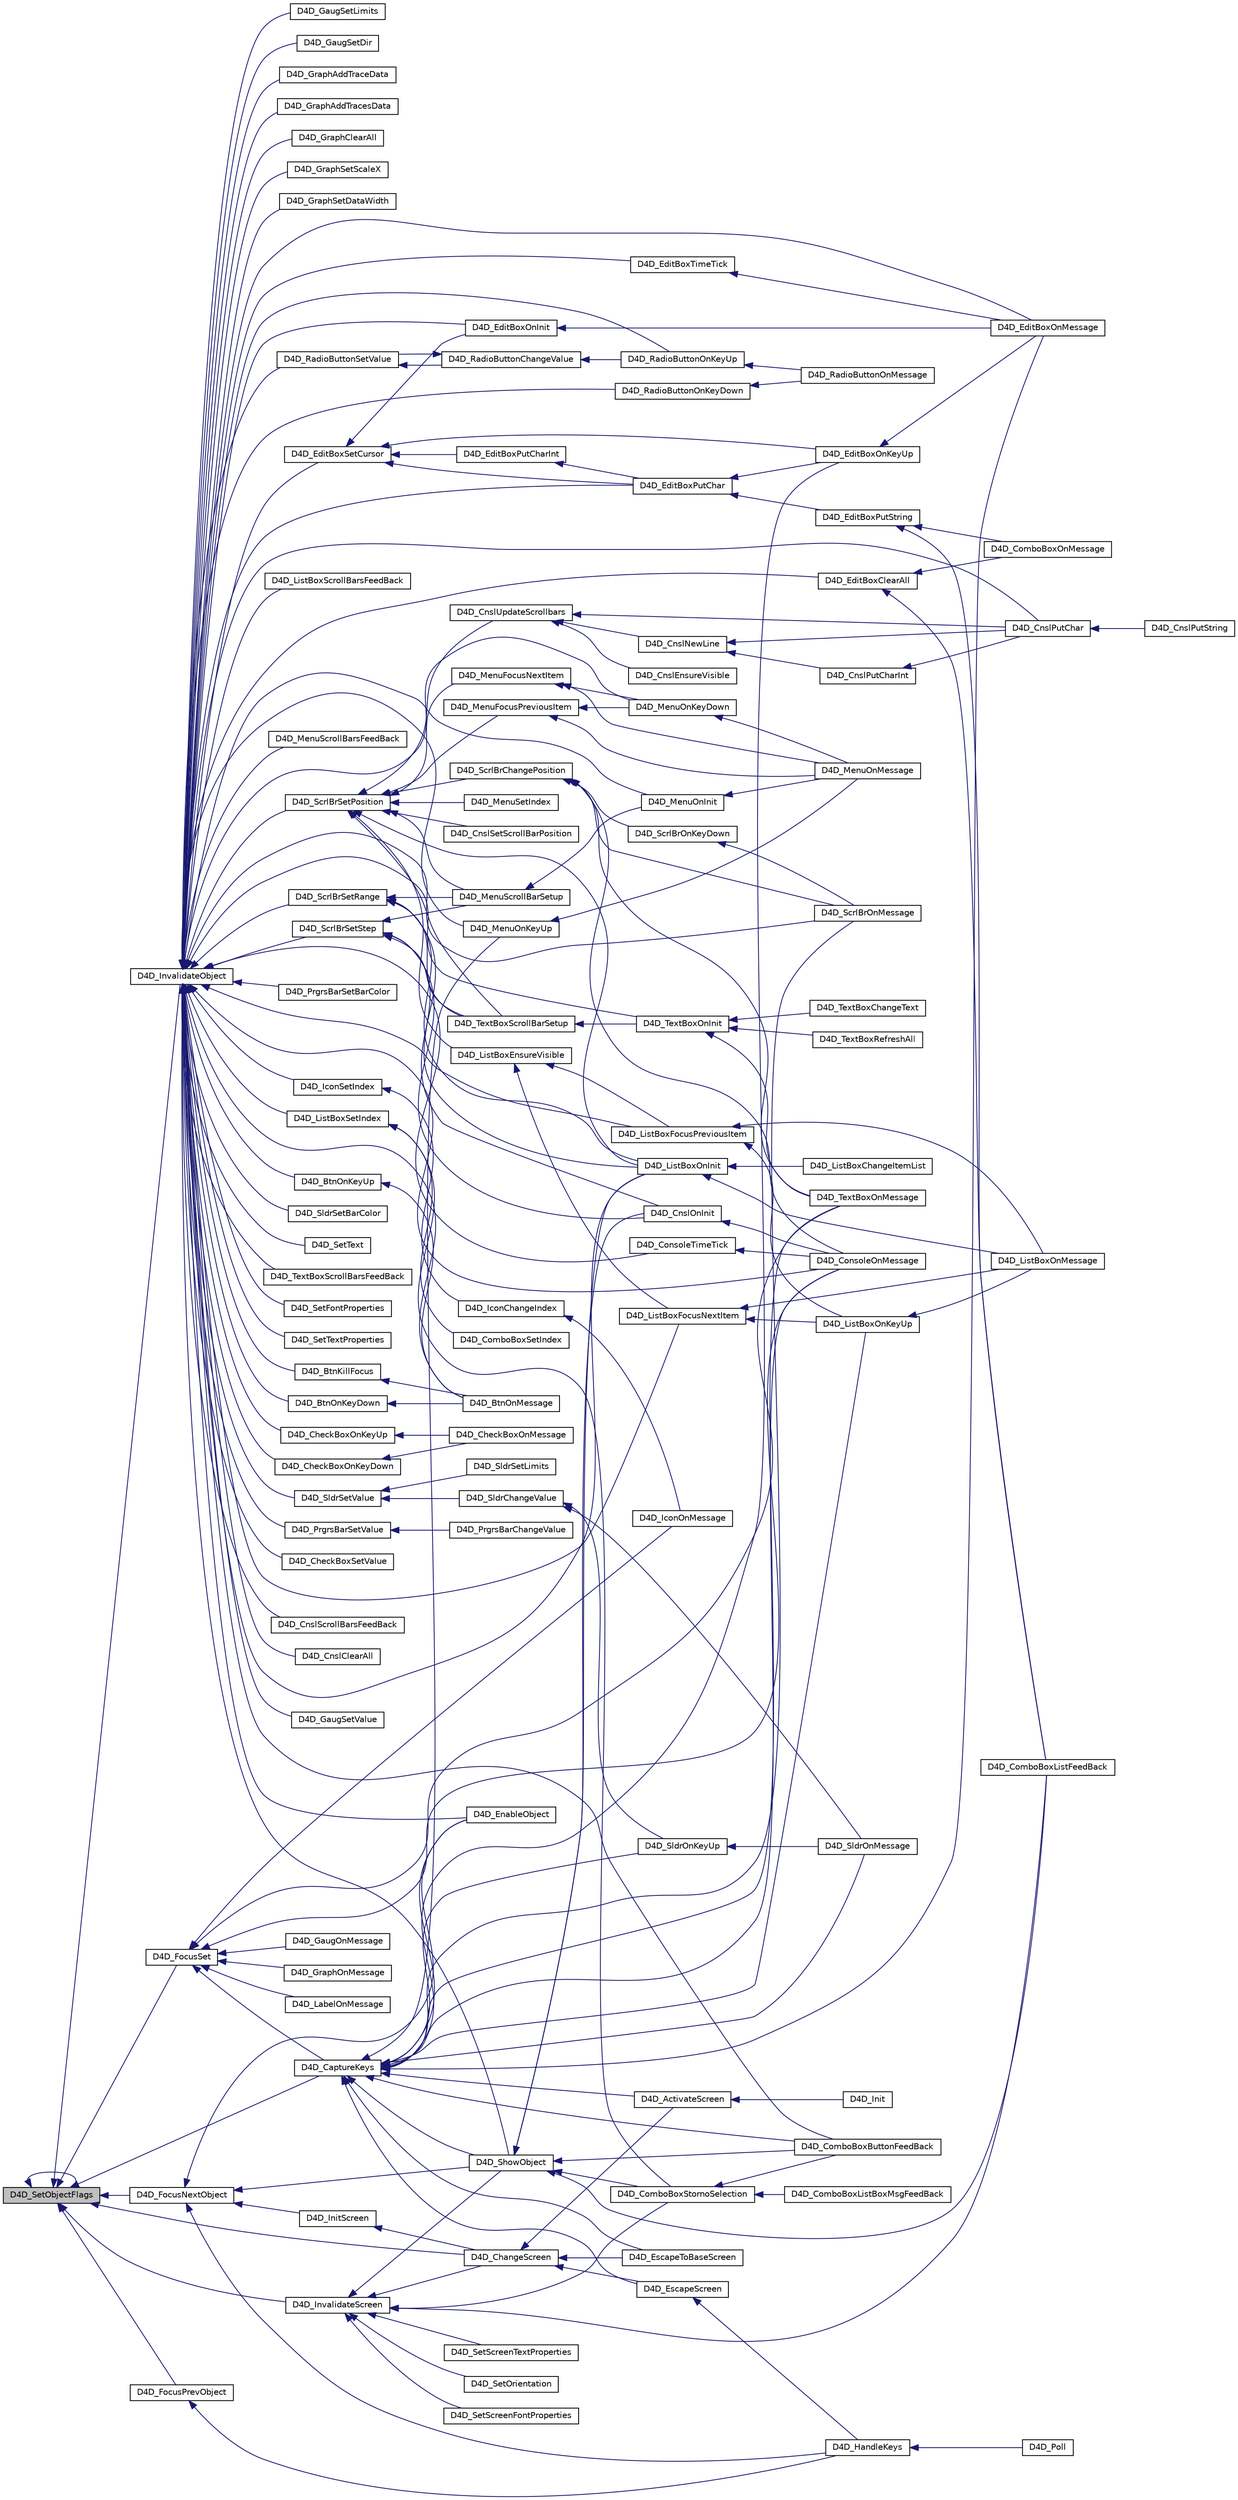 digraph "D4D_SetObjectFlags"
{
  edge [fontname="Helvetica",fontsize="10",labelfontname="Helvetica",labelfontsize="10"];
  node [fontname="Helvetica",fontsize="10",shape=record];
  rankdir="LR";
  Node1 [label="D4D_SetObjectFlags",height=0.2,width=0.4,color="black", fillcolor="grey75", style="filled" fontcolor="black"];
  Node1 -> Node2 [dir="back",color="midnightblue",fontsize="10",style="solid",fontname="Helvetica"];
  Node2 [label="D4D_InvalidateObject",height=0.2,width=0.4,color="black", fillcolor="white", style="filled",URL="$group__doxd4d__object__func.html#gaefb01366bfbf9ac020c19584a2a3c3b9",tooltip="Function invalidate object to redraw on screen. "];
  Node2 -> Node3 [dir="back",color="midnightblue",fontsize="10",style="solid",fontname="Helvetica"];
  Node3 [label="D4D_SetFontProperties",height=0.2,width=0.4,color="black", fillcolor="white", style="filled",URL="$group__doxd4d__base__func.html#ga1f354260fe4b7bc17a182604a18cf73e",tooltip="Function sets object text font properties. "];
  Node2 -> Node4 [dir="back",color="midnightblue",fontsize="10",style="solid",fontname="Helvetica"];
  Node4 [label="D4D_SetTextProperties",height=0.2,width=0.4,color="black", fillcolor="white", style="filled",URL="$group__doxd4d__base__func.html#ga7464e4e77bf9d9a4fe7a92783684daa9",tooltip="Function sets object text properties. "];
  Node2 -> Node5 [dir="back",color="midnightblue",fontsize="10",style="solid",fontname="Helvetica"];
  Node5 [label="D4D_BtnOnKeyDown",height=0.2,width=0.4,color="black", fillcolor="white", style="filled",URL="$d4d__button_8c.html#a905de24a4fc29e32180d57f84a1a85e0"];
  Node5 -> Node6 [dir="back",color="midnightblue",fontsize="10",style="solid",fontname="Helvetica"];
  Node6 [label="D4D_BtnOnMessage",height=0.2,width=0.4,color="black", fillcolor="white", style="filled",URL="$d4d__button_8c.html#aebc40654939be5554a6db3be63fdb2fc"];
  Node2 -> Node7 [dir="back",color="midnightblue",fontsize="10",style="solid",fontname="Helvetica"];
  Node7 [label="D4D_BtnOnKeyUp",height=0.2,width=0.4,color="black", fillcolor="white", style="filled",URL="$d4d__button_8c.html#a1dcbcd934690962f494833a66c1aab1c"];
  Node7 -> Node6 [dir="back",color="midnightblue",fontsize="10",style="solid",fontname="Helvetica"];
  Node2 -> Node8 [dir="back",color="midnightblue",fontsize="10",style="solid",fontname="Helvetica"];
  Node8 [label="D4D_BtnKillFocus",height=0.2,width=0.4,color="black", fillcolor="white", style="filled",URL="$d4d__button_8c.html#a715ce41a514f22f4a66b7cd50b3c02b1"];
  Node8 -> Node6 [dir="back",color="midnightblue",fontsize="10",style="solid",fontname="Helvetica"];
  Node2 -> Node6 [dir="back",color="midnightblue",fontsize="10",style="solid",fontname="Helvetica"];
  Node2 -> Node9 [dir="back",color="midnightblue",fontsize="10",style="solid",fontname="Helvetica"];
  Node9 [label="D4D_CheckBoxOnKeyDown",height=0.2,width=0.4,color="black", fillcolor="white", style="filled",URL="$d4d__check__box_8c.html#a9b104f3f7686dc980ba783e6841f1deb"];
  Node9 -> Node10 [dir="back",color="midnightblue",fontsize="10",style="solid",fontname="Helvetica"];
  Node10 [label="D4D_CheckBoxOnMessage",height=0.2,width=0.4,color="black", fillcolor="white", style="filled",URL="$d4d__check__box_8c.html#a8b4e8a04f2da50934c48e0da7acbc641"];
  Node2 -> Node11 [dir="back",color="midnightblue",fontsize="10",style="solid",fontname="Helvetica"];
  Node11 [label="D4D_CheckBoxOnKeyUp",height=0.2,width=0.4,color="black", fillcolor="white", style="filled",URL="$d4d__check__box_8c.html#a663e89a5e4d7c95391390421e90e9ade"];
  Node11 -> Node10 [dir="back",color="midnightblue",fontsize="10",style="solid",fontname="Helvetica"];
  Node2 -> Node12 [dir="back",color="midnightblue",fontsize="10",style="solid",fontname="Helvetica"];
  Node12 [label="D4D_CheckBoxSetValue",height=0.2,width=0.4,color="black", fillcolor="white", style="filled",URL="$group__doxd4d__check__box__func.html#gacd955c920799f2829624161f2de799c8",tooltip="Function Sets the the check box value. "];
  Node2 -> Node13 [dir="back",color="midnightblue",fontsize="10",style="solid",fontname="Helvetica"];
  Node13 [label="D4D_ComboBoxButtonFeedBack",height=0.2,width=0.4,color="black", fillcolor="white", style="filled",URL="$d4d__combo__box_8h.html#a0e2c2fa6149fde05d54536f2423467e2"];
  Node2 -> Node14 [dir="back",color="midnightblue",fontsize="10",style="solid",fontname="Helvetica"];
  Node14 [label="D4D_ConsoleTimeTick",height=0.2,width=0.4,color="black", fillcolor="white", style="filled",URL="$d4d__console_8c.html#a45906f5bcde7404fe92f44e577b0ae82"];
  Node14 -> Node15 [dir="back",color="midnightblue",fontsize="10",style="solid",fontname="Helvetica"];
  Node15 [label="D4D_ConsoleOnMessage",height=0.2,width=0.4,color="black", fillcolor="white", style="filled",URL="$d4d__console_8c.html#aeb6821ec9a2274213cf18669d06c5ffd"];
  Node2 -> Node16 [dir="back",color="midnightblue",fontsize="10",style="solid",fontname="Helvetica"];
  Node16 [label="D4D_CnslScrollBarsFeedBack",height=0.2,width=0.4,color="black", fillcolor="white", style="filled",URL="$d4d__console_8h.html#a54fc91ea7b10a75e3131ff6b0f156e29"];
  Node2 -> Node17 [dir="back",color="midnightblue",fontsize="10",style="solid",fontname="Helvetica"];
  Node17 [label="D4D_CnslPutChar",height=0.2,width=0.4,color="black", fillcolor="white", style="filled",URL="$group__doxd4d__console__func.html#ga826950533ef85db079652105cec49441",tooltip="The function puts one char on cursor position and updates cursor. "];
  Node17 -> Node18 [dir="back",color="midnightblue",fontsize="10",style="solid",fontname="Helvetica"];
  Node18 [label="D4D_CnslPutString",height=0.2,width=0.4,color="black", fillcolor="white", style="filled",URL="$group__doxd4d__console__func.html#gaa0fa842e0211a956e39193c0600cef5c",tooltip="The function puts string on cursor position and updates cursor. "];
  Node2 -> Node19 [dir="back",color="midnightblue",fontsize="10",style="solid",fontname="Helvetica"];
  Node19 [label="D4D_CnslClearAll",height=0.2,width=0.4,color="black", fillcolor="white", style="filled",URL="$group__doxd4d__console__func.html#ga65b164b0169a9baf208c9d1fb78b0fd7",tooltip="The function clear whole console data. "];
  Node2 -> Node15 [dir="back",color="midnightblue",fontsize="10",style="solid",fontname="Helvetica"];
  Node2 -> Node20 [dir="back",color="midnightblue",fontsize="10",style="solid",fontname="Helvetica"];
  Node20 [label="D4D_EditBoxOnInit",height=0.2,width=0.4,color="black", fillcolor="white", style="filled",URL="$d4d__edit__box_8c.html#ac04e4a23673e89c0b33068da720a8af0"];
  Node20 -> Node21 [dir="back",color="midnightblue",fontsize="10",style="solid",fontname="Helvetica"];
  Node21 [label="D4D_EditBoxOnMessage",height=0.2,width=0.4,color="black", fillcolor="white", style="filled",URL="$d4d__edit__box_8c.html#a2884b423a2c299514edcaba1ec306072"];
  Node2 -> Node22 [dir="back",color="midnightblue",fontsize="10",style="solid",fontname="Helvetica"];
  Node22 [label="D4D_EditBoxTimeTick",height=0.2,width=0.4,color="black", fillcolor="white", style="filled",URL="$d4d__edit__box_8c.html#a4300b551b54f3898cc045605a460a4e1"];
  Node22 -> Node21 [dir="back",color="midnightblue",fontsize="10",style="solid",fontname="Helvetica"];
  Node2 -> Node23 [dir="back",color="midnightblue",fontsize="10",style="solid",fontname="Helvetica"];
  Node23 [label="D4D_EditBoxPutChar",height=0.2,width=0.4,color="black", fillcolor="white", style="filled",URL="$group__doxd4d__edit__box__func.html#ga71575226e364b1edf67ca5348aa23bf4",tooltip="The function puts one char on cursor position and updates cursor. "];
  Node23 -> Node24 [dir="back",color="midnightblue",fontsize="10",style="solid",fontname="Helvetica"];
  Node24 [label="D4D_EditBoxOnKeyUp",height=0.2,width=0.4,color="black", fillcolor="white", style="filled",URL="$d4d__edit__box_8c.html#a92cb2e7346fcd0539b514da3bb99183a"];
  Node24 -> Node21 [dir="back",color="midnightblue",fontsize="10",style="solid",fontname="Helvetica"];
  Node23 -> Node25 [dir="back",color="midnightblue",fontsize="10",style="solid",fontname="Helvetica"];
  Node25 [label="D4D_EditBoxPutString",height=0.2,width=0.4,color="black", fillcolor="white", style="filled",URL="$group__doxd4d__edit__box__func.html#gaae1a3c1463772d47584b3058fadd6254",tooltip="The function puts string on cursor position and updates cursor. "];
  Node25 -> Node26 [dir="back",color="midnightblue",fontsize="10",style="solid",fontname="Helvetica"];
  Node26 [label="D4D_ComboBoxListFeedBack",height=0.2,width=0.4,color="black", fillcolor="white", style="filled",URL="$d4d__combo__box_8h.html#a93c9b88959332d0919dfe1b3d58148c4"];
  Node25 -> Node27 [dir="back",color="midnightblue",fontsize="10",style="solid",fontname="Helvetica"];
  Node27 [label="D4D_ComboBoxOnMessage",height=0.2,width=0.4,color="black", fillcolor="white", style="filled",URL="$d4d__combo__box_8c.html#ac63a153e1705bf598b39b225c052d972"];
  Node2 -> Node28 [dir="back",color="midnightblue",fontsize="10",style="solid",fontname="Helvetica"];
  Node28 [label="D4D_EditBoxSetCursor",height=0.2,width=0.4,color="black", fillcolor="white", style="filled",URL="$group__doxd4d__edit__box__func.html#gaccc64f7d124d35dd570e832a847c4464",tooltip="The function chenge the cursor position to new one. "];
  Node28 -> Node24 [dir="back",color="midnightblue",fontsize="10",style="solid",fontname="Helvetica"];
  Node28 -> Node20 [dir="back",color="midnightblue",fontsize="10",style="solid",fontname="Helvetica"];
  Node28 -> Node29 [dir="back",color="midnightblue",fontsize="10",style="solid",fontname="Helvetica"];
  Node29 [label="D4D_EditBoxPutCharInt",height=0.2,width=0.4,color="black", fillcolor="white", style="filled",URL="$d4d__edit__box_8c.html#a8ae69ab63cec13b3ebe92bf116210b69"];
  Node29 -> Node23 [dir="back",color="midnightblue",fontsize="10",style="solid",fontname="Helvetica"];
  Node28 -> Node23 [dir="back",color="midnightblue",fontsize="10",style="solid",fontname="Helvetica"];
  Node2 -> Node30 [dir="back",color="midnightblue",fontsize="10",style="solid",fontname="Helvetica"];
  Node30 [label="D4D_EditBoxClearAll",height=0.2,width=0.4,color="black", fillcolor="white", style="filled",URL="$group__doxd4d__edit__box__func.html#ga0e24154d4fe5ee55a21cd2e7e01daa82",tooltip="The function clear whole edit box data. "];
  Node30 -> Node26 [dir="back",color="midnightblue",fontsize="10",style="solid",fontname="Helvetica"];
  Node30 -> Node27 [dir="back",color="midnightblue",fontsize="10",style="solid",fontname="Helvetica"];
  Node2 -> Node21 [dir="back",color="midnightblue",fontsize="10",style="solid",fontname="Helvetica"];
  Node2 -> Node31 [dir="back",color="midnightblue",fontsize="10",style="solid",fontname="Helvetica"];
  Node31 [label="D4D_GaugSetValue",height=0.2,width=0.4,color="black", fillcolor="white", style="filled",URL="$group__doxd4d__gauge__func.html#ga7b40a0f89fd53f8d0d36ff4da9def3f2",tooltip="The function sets the new value of gauge. "];
  Node2 -> Node32 [dir="back",color="midnightblue",fontsize="10",style="solid",fontname="Helvetica"];
  Node32 [label="D4D_GaugSetLimits",height=0.2,width=0.4,color="black", fillcolor="white", style="filled",URL="$group__doxd4d__gauge__func.html#gacb98ec4a3b9e3d796a81a6eac1c880f9",tooltip="The function sets the new limits values of gauge. "];
  Node2 -> Node33 [dir="back",color="midnightblue",fontsize="10",style="solid",fontname="Helvetica"];
  Node33 [label="D4D_GaugSetDir",height=0.2,width=0.4,color="black", fillcolor="white", style="filled",URL="$group__doxd4d__gauge__func.html#gae47240f89eeeaf652ca0afc74893ff62",tooltip="The function set the trend/direction of gauge. "];
  Node2 -> Node34 [dir="back",color="midnightblue",fontsize="10",style="solid",fontname="Helvetica"];
  Node34 [label="D4D_GraphAddTraceData",height=0.2,width=0.4,color="black", fillcolor="white", style="filled",URL="$group__doxd4d__graph__func.html#ga9d842645cdc1fda7c0be2c69a0b60337",tooltip="The function add new data to one trace. "];
  Node2 -> Node35 [dir="back",color="midnightblue",fontsize="10",style="solid",fontname="Helvetica"];
  Node35 [label="D4D_GraphAddTracesData",height=0.2,width=0.4,color="black", fillcolor="white", style="filled",URL="$group__doxd4d__graph__func.html#ga4b181ab273df2aa87a28d4d2b5e09c1f",tooltip="The function add new data to all traces. "];
  Node2 -> Node36 [dir="back",color="midnightblue",fontsize="10",style="solid",fontname="Helvetica"];
  Node36 [label="D4D_GraphClearAll",height=0.2,width=0.4,color="black", fillcolor="white", style="filled",URL="$group__doxd4d__graph__func.html#gaf5ffa6d4077179ffc477394cd342e05d",tooltip="The function clears all internal data of graph object. "];
  Node2 -> Node37 [dir="back",color="midnightblue",fontsize="10",style="solid",fontname="Helvetica"];
  Node37 [label="D4D_GraphSetScaleX",height=0.2,width=0.4,color="black", fillcolor="white", style="filled",URL="$group__doxd4d__graph__func.html#gab57fe23340875527877a19882b184637",tooltip="Function sets the new scale of axis X of the graph. "];
  Node2 -> Node38 [dir="back",color="midnightblue",fontsize="10",style="solid",fontname="Helvetica"];
  Node38 [label="D4D_GraphSetDataWidth",height=0.2,width=0.4,color="black", fillcolor="white", style="filled",URL="$group__doxd4d__graph__func.html#gad1401380b35c210d3b8ff1dcab5dde42",tooltip="Function sets the new scale of the axis X of the graph. "];
  Node2 -> Node39 [dir="back",color="midnightblue",fontsize="10",style="solid",fontname="Helvetica"];
  Node39 [label="D4D_IconSetIndex",height=0.2,width=0.4,color="black", fillcolor="white", style="filled",URL="$group__doxd4d__icon__func.html#gac995ed6c5a43718a15c84bc7945831d9",tooltip="Function sets the new bitmap of icon by icon index. "];
  Node39 -> Node40 [dir="back",color="midnightblue",fontsize="10",style="solid",fontname="Helvetica"];
  Node40 [label="D4D_IconChangeIndex",height=0.2,width=0.4,color="black", fillcolor="white", style="filled",URL="$group__doxd4d__icon__func.html#ga7e63c380dbb0c6237f6282db00c8e08c",tooltip="Function sets the new bitmap of icon by icon index difference. "];
  Node40 -> Node41 [dir="back",color="midnightblue",fontsize="10",style="solid",fontname="Helvetica"];
  Node41 [label="D4D_IconOnMessage",height=0.2,width=0.4,color="black", fillcolor="white", style="filled",URL="$d4d__icon_8c.html#a847a2ae44532fd0fd94a3a335887423b"];
  Node2 -> Node42 [dir="back",color="midnightblue",fontsize="10",style="solid",fontname="Helvetica"];
  Node42 [label="D4D_ListBoxFocusNextItem",height=0.2,width=0.4,color="black", fillcolor="white", style="filled",URL="$d4d__list__box_8c.html#a539cc327ca2ffeeeb537d58dabcff913"];
  Node42 -> Node43 [dir="back",color="midnightblue",fontsize="10",style="solid",fontname="Helvetica"];
  Node43 [label="D4D_ListBoxOnKeyUp",height=0.2,width=0.4,color="black", fillcolor="white", style="filled",URL="$d4d__list__box_8c.html#a70d9acd3af4fec1ad6aae3d92ea6e21a"];
  Node43 -> Node44 [dir="back",color="midnightblue",fontsize="10",style="solid",fontname="Helvetica"];
  Node44 [label="D4D_ListBoxOnMessage",height=0.2,width=0.4,color="black", fillcolor="white", style="filled",URL="$d4d__list__box_8c.html#a25cfc79ce1a3deb1be04b4df49d018eb"];
  Node42 -> Node44 [dir="back",color="midnightblue",fontsize="10",style="solid",fontname="Helvetica"];
  Node2 -> Node45 [dir="back",color="midnightblue",fontsize="10",style="solid",fontname="Helvetica"];
  Node45 [label="D4D_ListBoxFocusPreviousItem",height=0.2,width=0.4,color="black", fillcolor="white", style="filled",URL="$d4d__list__box_8c.html#a8e64277eb0db5c64f9033128e0363ab1"];
  Node45 -> Node43 [dir="back",color="midnightblue",fontsize="10",style="solid",fontname="Helvetica"];
  Node45 -> Node44 [dir="back",color="midnightblue",fontsize="10",style="solid",fontname="Helvetica"];
  Node2 -> Node46 [dir="back",color="midnightblue",fontsize="10",style="solid",fontname="Helvetica"];
  Node46 [label="D4D_ListBoxOnInit",height=0.2,width=0.4,color="black", fillcolor="white", style="filled",URL="$d4d__list__box_8c.html#a42dabe25583ffcc5a14091edaa9ce1ae"];
  Node46 -> Node47 [dir="back",color="midnightblue",fontsize="10",style="solid",fontname="Helvetica"];
  Node47 [label="D4D_ListBoxChangeItemList",height=0.2,width=0.4,color="black", fillcolor="white", style="filled",URL="$group__doxd4d__list__box__func.html#ga19d160c64d98695bce0d42925c3f23f2",tooltip="Function change the items list using by list box. "];
  Node46 -> Node44 [dir="back",color="midnightblue",fontsize="10",style="solid",fontname="Helvetica"];
  Node2 -> Node48 [dir="back",color="midnightblue",fontsize="10",style="solid",fontname="Helvetica"];
  Node48 [label="D4D_ListBoxScrollBarsFeedBack",height=0.2,width=0.4,color="black", fillcolor="white", style="filled",URL="$d4d__list__box_8h.html#a548129f714b7e0d1009be9a19ad2c7e4"];
  Node2 -> Node49 [dir="back",color="midnightblue",fontsize="10",style="solid",fontname="Helvetica"];
  Node49 [label="D4D_ListBoxSetIndex",height=0.2,width=0.4,color="black", fillcolor="white", style="filled",URL="$group__doxd4d__list__box__func.html#gac0ca84429c66cb1de4555407effc84ba",tooltip="Function select new item by index. "];
  Node49 -> Node50 [dir="back",color="midnightblue",fontsize="10",style="solid",fontname="Helvetica"];
  Node50 [label="D4D_ComboBoxSetIndex",height=0.2,width=0.4,color="black", fillcolor="white", style="filled",URL="$d4d__combo__box_8c.html#af64fc17743ef6ab3613e49ae5d5fb864"];
  Node49 -> Node51 [dir="back",color="midnightblue",fontsize="10",style="solid",fontname="Helvetica"];
  Node51 [label="D4D_ComboBoxStornoSelection",height=0.2,width=0.4,color="black", fillcolor="white", style="filled",URL="$d4d__combo__box_8c.html#ac3dee6d3d73b3d684c9ec26156be36ef"];
  Node51 -> Node52 [dir="back",color="midnightblue",fontsize="10",style="solid",fontname="Helvetica"];
  Node52 [label="D4D_ComboBoxListBoxMsgFeedBack",height=0.2,width=0.4,color="black", fillcolor="white", style="filled",URL="$d4d__combo__box_8h.html#a4c34d2a53873687dae3ba56dc3db5f00"];
  Node51 -> Node13 [dir="back",color="midnightblue",fontsize="10",style="solid",fontname="Helvetica"];
  Node2 -> Node53 [dir="back",color="midnightblue",fontsize="10",style="solid",fontname="Helvetica"];
  Node53 [label="D4D_MenuOnKeyDown",height=0.2,width=0.4,color="black", fillcolor="white", style="filled",URL="$d4d__menu_8c.html#aeb5fe2dbdd4ec9f922f5d894750b604c"];
  Node53 -> Node54 [dir="back",color="midnightblue",fontsize="10",style="solid",fontname="Helvetica"];
  Node54 [label="D4D_MenuOnMessage",height=0.2,width=0.4,color="black", fillcolor="white", style="filled",URL="$d4d__menu_8c.html#a020753f9eac391dd27bb75725c9b6096"];
  Node2 -> Node55 [dir="back",color="midnightblue",fontsize="10",style="solid",fontname="Helvetica"];
  Node55 [label="D4D_MenuOnKeyUp",height=0.2,width=0.4,color="black", fillcolor="white", style="filled",URL="$d4d__menu_8c.html#acdcf5709861c0a628202ff921ee12cc6"];
  Node55 -> Node54 [dir="back",color="midnightblue",fontsize="10",style="solid",fontname="Helvetica"];
  Node2 -> Node56 [dir="back",color="midnightblue",fontsize="10",style="solid",fontname="Helvetica"];
  Node56 [label="D4D_MenuOnInit",height=0.2,width=0.4,color="black", fillcolor="white", style="filled",URL="$d4d__menu_8c.html#a6ab43fd4338bde2868eb82cad52f2a89"];
  Node56 -> Node54 [dir="back",color="midnightblue",fontsize="10",style="solid",fontname="Helvetica"];
  Node2 -> Node57 [dir="back",color="midnightblue",fontsize="10",style="solid",fontname="Helvetica"];
  Node57 [label="D4D_MenuScrollBarsFeedBack",height=0.2,width=0.4,color="black", fillcolor="white", style="filled",URL="$d4d__menu_8h.html#a8c0b8c56f06604875dad23c510810106"];
  Node2 -> Node58 [dir="back",color="midnightblue",fontsize="10",style="solid",fontname="Helvetica"];
  Node58 [label="D4D_ShowObject",height=0.2,width=0.4,color="black", fillcolor="white", style="filled",URL="$group__doxd4d__object__func.html#ga7601e6ac9dbba8f79957285677ccb039",tooltip="Function control visibility of object on screen. "];
  Node58 -> Node26 [dir="back",color="midnightblue",fontsize="10",style="solid",fontname="Helvetica"];
  Node58 -> Node13 [dir="back",color="midnightblue",fontsize="10",style="solid",fontname="Helvetica"];
  Node58 -> Node51 [dir="back",color="midnightblue",fontsize="10",style="solid",fontname="Helvetica"];
  Node58 -> Node59 [dir="back",color="midnightblue",fontsize="10",style="solid",fontname="Helvetica"];
  Node59 [label="D4D_CnslOnInit",height=0.2,width=0.4,color="black", fillcolor="white", style="filled",URL="$d4d__console_8c.html#ad4a71a1de23a6f57713fcd6e4fc9d664"];
  Node59 -> Node15 [dir="back",color="midnightblue",fontsize="10",style="solid",fontname="Helvetica"];
  Node58 -> Node46 [dir="back",color="midnightblue",fontsize="10",style="solid",fontname="Helvetica"];
  Node2 -> Node60 [dir="back",color="midnightblue",fontsize="10",style="solid",fontname="Helvetica"];
  Node60 [label="D4D_EnableObject",height=0.2,width=0.4,color="black", fillcolor="white", style="filled",URL="$group__doxd4d__object__func.html#gabf997423fac6283a6835b4a5d4591b94",tooltip="Function enables object. "];
  Node2 -> Node61 [dir="back",color="midnightblue",fontsize="10",style="solid",fontname="Helvetica"];
  Node61 [label="D4D_PrgrsBarSetValue",height=0.2,width=0.4,color="black", fillcolor="white", style="filled",URL="$d4d__progress__bar_8h.html#afb8021b6acf9220de318031cabf258b0"];
  Node61 -> Node62 [dir="back",color="midnightblue",fontsize="10",style="solid",fontname="Helvetica"];
  Node62 [label="D4D_PrgrsBarChangeValue",height=0.2,width=0.4,color="black", fillcolor="white", style="filled",URL="$d4d__progress__bar_8h.html#ace415a5788e524096a081a0efc196647"];
  Node2 -> Node63 [dir="back",color="midnightblue",fontsize="10",style="solid",fontname="Helvetica"];
  Node63 [label="D4D_PrgrsBarSetBarColor",height=0.2,width=0.4,color="black", fillcolor="white", style="filled",URL="$d4d__progress__bar_8h.html#a114de34c7dab38ce7e94eab48c306137"];
  Node2 -> Node64 [dir="back",color="midnightblue",fontsize="10",style="solid",fontname="Helvetica"];
  Node64 [label="D4D_RadioButtonOnKeyDown",height=0.2,width=0.4,color="black", fillcolor="white", style="filled",URL="$d4d__radio__button_8c.html#acf5b75f1310c1435785f61e8e5e2b082"];
  Node64 -> Node65 [dir="back",color="midnightblue",fontsize="10",style="solid",fontname="Helvetica"];
  Node65 [label="D4D_RadioButtonOnMessage",height=0.2,width=0.4,color="black", fillcolor="white", style="filled",URL="$d4d__radio__button_8c.html#a241633d34878771833dc96ccc85ef95c"];
  Node2 -> Node66 [dir="back",color="midnightblue",fontsize="10",style="solid",fontname="Helvetica"];
  Node66 [label="D4D_RadioButtonOnKeyUp",height=0.2,width=0.4,color="black", fillcolor="white", style="filled",URL="$d4d__radio__button_8c.html#a722f18989a4019b988c16368f9587bc8"];
  Node66 -> Node65 [dir="back",color="midnightblue",fontsize="10",style="solid",fontname="Helvetica"];
  Node2 -> Node67 [dir="back",color="midnightblue",fontsize="10",style="solid",fontname="Helvetica"];
  Node67 [label="D4D_RadioButtonSetValue",height=0.2,width=0.4,color="black", fillcolor="white", style="filled",URL="$group__doxd4d__radio__button__func.html#ga364b68be6371a0ed1b7e30282f1cc7d1",tooltip="Function Sets the the radio button value. "];
  Node67 -> Node68 [dir="back",color="midnightblue",fontsize="10",style="solid",fontname="Helvetica"];
  Node68 [label="D4D_RadioButtonChangeValue",height=0.2,width=0.4,color="black", fillcolor="white", style="filled",URL="$d4d__radio__button_8c.html#a21316491574b3d3c7419309524da08ff"];
  Node68 -> Node66 [dir="back",color="midnightblue",fontsize="10",style="solid",fontname="Helvetica"];
  Node68 -> Node67 [dir="back",color="midnightblue",fontsize="10",style="solid",fontname="Helvetica"];
  Node2 -> Node69 [dir="back",color="midnightblue",fontsize="10",style="solid",fontname="Helvetica"];
  Node69 [label="D4D_ScrlBrSetRange",height=0.2,width=0.4,color="black", fillcolor="white", style="filled",URL="$group__doxd4d__scroll__bar__func.html#gaefd74f2ae3a77f03f2970630b89b0ff5",tooltip="The function sets the range of scroll bar scale. "];
  Node69 -> Node59 [dir="back",color="midnightblue",fontsize="10",style="solid",fontname="Helvetica"];
  Node69 -> Node46 [dir="back",color="midnightblue",fontsize="10",style="solid",fontname="Helvetica"];
  Node69 -> Node70 [dir="back",color="midnightblue",fontsize="10",style="solid",fontname="Helvetica"];
  Node70 [label="D4D_MenuScrollBarSetup",height=0.2,width=0.4,color="black", fillcolor="white", style="filled",URL="$d4d__menu_8c.html#a30a111e7b85c1666f66f4c43cc29a6aa"];
  Node70 -> Node56 [dir="back",color="midnightblue",fontsize="10",style="solid",fontname="Helvetica"];
  Node69 -> Node71 [dir="back",color="midnightblue",fontsize="10",style="solid",fontname="Helvetica"];
  Node71 [label="D4D_TextBoxScrollBarSetup",height=0.2,width=0.4,color="black", fillcolor="white", style="filled",URL="$d4d__text__box_8c.html#ac3bfefe93d27aba170ef56fea53e0fcc"];
  Node71 -> Node72 [dir="back",color="midnightblue",fontsize="10",style="solid",fontname="Helvetica"];
  Node72 [label="D4D_TextBoxOnInit",height=0.2,width=0.4,color="black", fillcolor="white", style="filled",URL="$d4d__text__box_8c.html#af3c6ae4f96f1afb7d194557f28e67374"];
  Node72 -> Node73 [dir="back",color="midnightblue",fontsize="10",style="solid",fontname="Helvetica"];
  Node73 [label="D4D_TextBoxRefreshAll",height=0.2,width=0.4,color="black", fillcolor="white", style="filled",URL="$group__doxd4d__text__box__func.html#gaac5a5ecdeb225c15c8d4d0386b99f273",tooltip="The function reinitialize whole object. "];
  Node72 -> Node74 [dir="back",color="midnightblue",fontsize="10",style="solid",fontname="Helvetica"];
  Node74 [label="D4D_TextBoxChangeText",height=0.2,width=0.4,color="black", fillcolor="white", style="filled",URL="$group__doxd4d__text__box__func.html#ga39b0345e200085c6c1a6c3b3d6797195",tooltip="The function change the text of the text box. "];
  Node72 -> Node75 [dir="back",color="midnightblue",fontsize="10",style="solid",fontname="Helvetica"];
  Node75 [label="D4D_TextBoxOnMessage",height=0.2,width=0.4,color="black", fillcolor="white", style="filled",URL="$d4d__text__box_8c.html#a8807cb5897d450b85dcf4c1c77c6ec02"];
  Node2 -> Node76 [dir="back",color="midnightblue",fontsize="10",style="solid",fontname="Helvetica"];
  Node76 [label="D4D_ScrlBrSetStep",height=0.2,width=0.4,color="black", fillcolor="white", style="filled",URL="$group__doxd4d__scroll__bar__func.html#gaae9edd2c13fcb67fe3d28e00d42af5a2",tooltip="The function sets the step and page of scroll bar scale. "];
  Node76 -> Node59 [dir="back",color="midnightblue",fontsize="10",style="solid",fontname="Helvetica"];
  Node76 -> Node46 [dir="back",color="midnightblue",fontsize="10",style="solid",fontname="Helvetica"];
  Node76 -> Node70 [dir="back",color="midnightblue",fontsize="10",style="solid",fontname="Helvetica"];
  Node76 -> Node71 [dir="back",color="midnightblue",fontsize="10",style="solid",fontname="Helvetica"];
  Node2 -> Node77 [dir="back",color="midnightblue",fontsize="10",style="solid",fontname="Helvetica"];
  Node77 [label="D4D_ScrlBrSetPosition",height=0.2,width=0.4,color="black", fillcolor="white", style="filled",URL="$group__doxd4d__scroll__bar__func.html#gaeb977966b3a19b8230a2e8f2b2a2949f",tooltip="The function sets the scroll bar position. "];
  Node77 -> Node78 [dir="back",color="midnightblue",fontsize="10",style="solid",fontname="Helvetica"];
  Node78 [label="D4D_CnslUpdateScrollbars",height=0.2,width=0.4,color="black", fillcolor="white", style="filled",URL="$d4d__console_8c.html#aed9184953b7b6029a5d06c8dcf9313c9"];
  Node78 -> Node79 [dir="back",color="midnightblue",fontsize="10",style="solid",fontname="Helvetica"];
  Node79 [label="D4D_CnslNewLine",height=0.2,width=0.4,color="black", fillcolor="white", style="filled",URL="$d4d__console_8c.html#ad4ecb03f16735d20cc49ffbb756d7a37"];
  Node79 -> Node80 [dir="back",color="midnightblue",fontsize="10",style="solid",fontname="Helvetica"];
  Node80 [label="D4D_CnslPutCharInt",height=0.2,width=0.4,color="black", fillcolor="white", style="filled",URL="$d4d__console_8c.html#a4228dfd77d8dbf3a3f12c532561228eb"];
  Node80 -> Node17 [dir="back",color="midnightblue",fontsize="10",style="solid",fontname="Helvetica"];
  Node79 -> Node17 [dir="back",color="midnightblue",fontsize="10",style="solid",fontname="Helvetica"];
  Node78 -> Node17 [dir="back",color="midnightblue",fontsize="10",style="solid",fontname="Helvetica"];
  Node78 -> Node81 [dir="back",color="midnightblue",fontsize="10",style="solid",fontname="Helvetica"];
  Node81 [label="D4D_CnslEnsureVisible",height=0.2,width=0.4,color="black", fillcolor="white", style="filled",URL="$group__doxd4d__console__func.html#gaab75a500a23b24cd9f4c461d98e44487",tooltip="The function update automatically the scroll bars to ensure visible position of cursor. "];
  Node77 -> Node82 [dir="back",color="midnightblue",fontsize="10",style="solid",fontname="Helvetica"];
  Node82 [label="D4D_CnslSetScrollBarPosition",height=0.2,width=0.4,color="black", fillcolor="white", style="filled",URL="$group__doxd4d__console__func.html#ga8043f01a19533df48ae3892fcd8238f6",tooltip="The function move the scroll bars on to new position if it&#39;s applicable. "];
  Node77 -> Node46 [dir="back",color="midnightblue",fontsize="10",style="solid",fontname="Helvetica"];
  Node77 -> Node83 [dir="back",color="midnightblue",fontsize="10",style="solid",fontname="Helvetica"];
  Node83 [label="D4D_ListBoxEnsureVisible",height=0.2,width=0.4,color="black", fillcolor="white", style="filled",URL="$group__doxd4d__list__box__func.html#gafabebf1bfe5b1d4dea19acd07e62aeaa",tooltip="Function ensure that the selected item in list will be scrolled to visible area. "];
  Node83 -> Node42 [dir="back",color="midnightblue",fontsize="10",style="solid",fontname="Helvetica"];
  Node83 -> Node45 [dir="back",color="midnightblue",fontsize="10",style="solid",fontname="Helvetica"];
  Node77 -> Node84 [dir="back",color="midnightblue",fontsize="10",style="solid",fontname="Helvetica"];
  Node84 [label="D4D_MenuFocusNextItem",height=0.2,width=0.4,color="black", fillcolor="white", style="filled",URL="$d4d__menu_8c.html#ab0cb7791d811e8fb4ea8d09b3df6b054"];
  Node84 -> Node53 [dir="back",color="midnightblue",fontsize="10",style="solid",fontname="Helvetica"];
  Node84 -> Node54 [dir="back",color="midnightblue",fontsize="10",style="solid",fontname="Helvetica"];
  Node77 -> Node85 [dir="back",color="midnightblue",fontsize="10",style="solid",fontname="Helvetica"];
  Node85 [label="D4D_MenuFocusPreviousItem",height=0.2,width=0.4,color="black", fillcolor="white", style="filled",URL="$d4d__menu_8c.html#a664a18b254e48df788c0a4e3f5361dd8"];
  Node85 -> Node53 [dir="back",color="midnightblue",fontsize="10",style="solid",fontname="Helvetica"];
  Node85 -> Node54 [dir="back",color="midnightblue",fontsize="10",style="solid",fontname="Helvetica"];
  Node77 -> Node70 [dir="back",color="midnightblue",fontsize="10",style="solid",fontname="Helvetica"];
  Node77 -> Node86 [dir="back",color="midnightblue",fontsize="10",style="solid",fontname="Helvetica"];
  Node86 [label="D4D_MenuSetIndex",height=0.2,width=0.4,color="black", fillcolor="white", style="filled",URL="$group__doxd4d__menu__func.html#ga5c028f0a7ce99c422632615842cd8012",tooltip="Function select new item by index. "];
  Node77 -> Node87 [dir="back",color="midnightblue",fontsize="10",style="solid",fontname="Helvetica"];
  Node87 [label="D4D_ScrlBrChangePosition",height=0.2,width=0.4,color="black", fillcolor="white", style="filled",URL="$group__doxd4d__scroll__bar__func.html#ga410dc4d48f9e8e49ef69f7c0273e5647",tooltip="The function change the scroll bar position. "];
  Node87 -> Node15 [dir="back",color="midnightblue",fontsize="10",style="solid",fontname="Helvetica"];
  Node87 -> Node88 [dir="back",color="midnightblue",fontsize="10",style="solid",fontname="Helvetica"];
  Node88 [label="D4D_ScrlBrOnKeyDown",height=0.2,width=0.4,color="black", fillcolor="white", style="filled",URL="$d4d__scroll__bar_8c.html#a3f79305aacf5805aadcda4b043e77c0a"];
  Node88 -> Node89 [dir="back",color="midnightblue",fontsize="10",style="solid",fontname="Helvetica"];
  Node89 [label="D4D_ScrlBrOnMessage",height=0.2,width=0.4,color="black", fillcolor="white", style="filled",URL="$d4d__scroll__bar_8c.html#a1f4607e81dc40686d953ea457fb63309"];
  Node87 -> Node89 [dir="back",color="midnightblue",fontsize="10",style="solid",fontname="Helvetica"];
  Node87 -> Node75 [dir="back",color="midnightblue",fontsize="10",style="solid",fontname="Helvetica"];
  Node77 -> Node71 [dir="back",color="midnightblue",fontsize="10",style="solid",fontname="Helvetica"];
  Node2 -> Node89 [dir="back",color="midnightblue",fontsize="10",style="solid",fontname="Helvetica"];
  Node2 -> Node90 [dir="back",color="midnightblue",fontsize="10",style="solid",fontname="Helvetica"];
  Node90 [label="D4D_SldrSetValue",height=0.2,width=0.4,color="black", fillcolor="white", style="filled",URL="$group__doxd4d__slider__func.html#gac9be4fb2a0566d958e15be179c03c135",tooltip="Function Sets the slider value. "];
  Node90 -> Node91 [dir="back",color="midnightblue",fontsize="10",style="solid",fontname="Helvetica"];
  Node91 [label="D4D_SldrChangeValue",height=0.2,width=0.4,color="black", fillcolor="white", style="filled",URL="$group__doxd4d__slider__func.html#ga852cfa431a7bf11d77a7e4bb8d2df7a2",tooltip="Function change the slider value by signed increment. "];
  Node91 -> Node92 [dir="back",color="midnightblue",fontsize="10",style="solid",fontname="Helvetica"];
  Node92 [label="D4D_SldrOnKeyUp",height=0.2,width=0.4,color="black", fillcolor="white", style="filled",URL="$d4d__slider_8c.html#aa4ef12f091855399f7edff70017549fc"];
  Node92 -> Node93 [dir="back",color="midnightblue",fontsize="10",style="solid",fontname="Helvetica"];
  Node93 [label="D4D_SldrOnMessage",height=0.2,width=0.4,color="black", fillcolor="white", style="filled",URL="$d4d__slider_8c.html#a2722bea661ddf7872243241668a8af06"];
  Node91 -> Node93 [dir="back",color="midnightblue",fontsize="10",style="solid",fontname="Helvetica"];
  Node90 -> Node94 [dir="back",color="midnightblue",fontsize="10",style="solid",fontname="Helvetica"];
  Node94 [label="D4D_SldrSetLimits",height=0.2,width=0.4,color="black", fillcolor="white", style="filled",URL="$group__doxd4d__slider__func.html#ga9f4c93f3b9d1c554571fc6365887ceb2",tooltip="Function set the new limits of slider object. "];
  Node2 -> Node95 [dir="back",color="midnightblue",fontsize="10",style="solid",fontname="Helvetica"];
  Node95 [label="D4D_SldrSetBarColor",height=0.2,width=0.4,color="black", fillcolor="white", style="filled",URL="$group__doxd4d__slider__func.html#ga4fa4310cf82a6b3e4ba2afe882271c27",tooltip="Function Sets the slider bar color. "];
  Node2 -> Node96 [dir="back",color="midnightblue",fontsize="10",style="solid",fontname="Helvetica"];
  Node96 [label="D4D_SetText",height=0.2,width=0.4,color="black", fillcolor="white", style="filled",URL="$group__doxd4d__string__func.html#gaab7d26923d7016f858a77cb93eee3355",tooltip="The function change the text in main object text buffer. "];
  Node2 -> Node72 [dir="back",color="midnightblue",fontsize="10",style="solid",fontname="Helvetica"];
  Node2 -> Node97 [dir="back",color="midnightblue",fontsize="10",style="solid",fontname="Helvetica"];
  Node97 [label="D4D_TextBoxScrollBarsFeedBack",height=0.2,width=0.4,color="black", fillcolor="white", style="filled",URL="$d4d__text__box_8h.html#ac22412813d39c4a80111acb4b83a85da"];
  Node1 -> Node98 [dir="back",color="midnightblue",fontsize="10",style="solid",fontname="Helvetica"];
  Node98 [label="D4D_CaptureKeys",height=0.2,width=0.4,color="black", fillcolor="white", style="filled",URL="$group__doxd4d__object__func.html#gaf785f10de38c2df9523cd3466035f93f",tooltip="Function switch on capturing the keys to objects. "];
  Node98 -> Node13 [dir="back",color="midnightblue",fontsize="10",style="solid",fontname="Helvetica"];
  Node98 -> Node15 [dir="back",color="midnightblue",fontsize="10",style="solid",fontname="Helvetica"];
  Node98 -> Node24 [dir="back",color="midnightblue",fontsize="10",style="solid",fontname="Helvetica"];
  Node98 -> Node21 [dir="back",color="midnightblue",fontsize="10",style="solid",fontname="Helvetica"];
  Node98 -> Node43 [dir="back",color="midnightblue",fontsize="10",style="solid",fontname="Helvetica"];
  Node98 -> Node55 [dir="back",color="midnightblue",fontsize="10",style="solid",fontname="Helvetica"];
  Node98 -> Node58 [dir="back",color="midnightblue",fontsize="10",style="solid",fontname="Helvetica"];
  Node98 -> Node60 [dir="back",color="midnightblue",fontsize="10",style="solid",fontname="Helvetica"];
  Node98 -> Node99 [dir="back",color="midnightblue",fontsize="10",style="solid",fontname="Helvetica"];
  Node99 [label="D4D_ActivateScreen",height=0.2,width=0.4,color="black", fillcolor="white", style="filled",URL="$group__doxd4d__screen__func.html#gaeda5819fd96fbac4e876e8970eed466a",tooltip="The function activate the new screen. "];
  Node99 -> Node100 [dir="back",color="midnightblue",fontsize="10",style="solid",fontname="Helvetica"];
  Node100 [label="D4D_Init",height=0.2,width=0.4,color="black", fillcolor="white", style="filled",URL="$group__doxd4d__base__func.html#ga27afdbc4fddc6b72eac88f6a9104fa52",tooltip="Function inits the eGUI itself including all low level drivers. "];
  Node98 -> Node101 [dir="back",color="midnightblue",fontsize="10",style="solid",fontname="Helvetica"];
  Node101 [label="D4D_EscapeScreen",height=0.2,width=0.4,color="black", fillcolor="white", style="filled",URL="$group__doxd4d__screen__func.html#ga13273202869b1b47b9baa489476554b7",tooltip="The function return to previous screen recorded in the history. "];
  Node101 -> Node102 [dir="back",color="midnightblue",fontsize="10",style="solid",fontname="Helvetica"];
  Node102 [label="D4D_HandleKeys",height=0.2,width=0.4,color="black", fillcolor="white", style="filled",URL="$d4d__private_8h.html#a643048e622921c9622b02ce17854ef99"];
  Node102 -> Node103 [dir="back",color="midnightblue",fontsize="10",style="solid",fontname="Helvetica"];
  Node103 [label="D4D_Poll",height=0.2,width=0.4,color="black", fillcolor="white", style="filled",URL="$group__doxd4d__base__func.html#ga7d7714fbb85896d38654d8e5cee40e0b",tooltip="Main eGUI function. Must be periodically called in main loop/task loop. "];
  Node98 -> Node104 [dir="back",color="midnightblue",fontsize="10",style="solid",fontname="Helvetica"];
  Node104 [label="D4D_EscapeToBaseScreen",height=0.2,width=0.4,color="black", fillcolor="white", style="filled",URL="$group__doxd4d__screen__func.html#ga76e52f1c98ee6760dab292fea2f3d8d9",tooltip="The function return to base screen recorded in the history. "];
  Node98 -> Node89 [dir="back",color="midnightblue",fontsize="10",style="solid",fontname="Helvetica"];
  Node98 -> Node92 [dir="back",color="midnightblue",fontsize="10",style="solid",fontname="Helvetica"];
  Node98 -> Node93 [dir="back",color="midnightblue",fontsize="10",style="solid",fontname="Helvetica"];
  Node98 -> Node75 [dir="back",color="midnightblue",fontsize="10",style="solid",fontname="Helvetica"];
  Node1 -> Node1 [dir="back",color="midnightblue",fontsize="10",style="solid",fontname="Helvetica"];
  Node1 -> Node105 [dir="back",color="midnightblue",fontsize="10",style="solid",fontname="Helvetica"];
  Node105 [label="D4D_InvalidateScreen",height=0.2,width=0.4,color="black", fillcolor="white", style="filled",URL="$group__doxd4d__screen__func.html#ga5633d19ba95be7b25045ed76d08bd2a7",tooltip="The function mark the screen and its abject as &quot;redraw pending&quot;. "];
  Node105 -> Node106 [dir="back",color="midnightblue",fontsize="10",style="solid",fontname="Helvetica"];
  Node106 [label="D4D_SetOrientation",height=0.2,width=0.4,color="black", fillcolor="white", style="filled",URL="$group__doxd4d__base__func.html#ga4d92a2c12ae1f50e480a9b9d8242e374",tooltip="Set screen orientation function. "];
  Node105 -> Node26 [dir="back",color="midnightblue",fontsize="10",style="solid",fontname="Helvetica"];
  Node105 -> Node51 [dir="back",color="midnightblue",fontsize="10",style="solid",fontname="Helvetica"];
  Node105 -> Node58 [dir="back",color="midnightblue",fontsize="10",style="solid",fontname="Helvetica"];
  Node105 -> Node107 [dir="back",color="midnightblue",fontsize="10",style="solid",fontname="Helvetica"];
  Node107 [label="D4D_SetScreenFontProperties",height=0.2,width=0.4,color="black", fillcolor="white", style="filled",URL="$group__doxd4d__screen__func.html#ga5ef0f680c75f33fdd160b250482e3710",tooltip="The function sets the screen font properties. "];
  Node105 -> Node108 [dir="back",color="midnightblue",fontsize="10",style="solid",fontname="Helvetica"];
  Node108 [label="D4D_SetScreenTextProperties",height=0.2,width=0.4,color="black", fillcolor="white", style="filled",URL="$group__doxd4d__screen__func.html#ga7f9ffd0e4c8b157ca205848de818c399",tooltip="The function sets the screen text properties. "];
  Node105 -> Node109 [dir="back",color="midnightblue",fontsize="10",style="solid",fontname="Helvetica"];
  Node109 [label="D4D_ChangeScreen",height=0.2,width=0.4,color="black", fillcolor="white", style="filled",URL="$d4d__screen_8c.html#acd4a0ec9fe607db2f8e67757620e4523"];
  Node109 -> Node99 [dir="back",color="midnightblue",fontsize="10",style="solid",fontname="Helvetica"];
  Node109 -> Node101 [dir="back",color="midnightblue",fontsize="10",style="solid",fontname="Helvetica"];
  Node109 -> Node104 [dir="back",color="midnightblue",fontsize="10",style="solid",fontname="Helvetica"];
  Node1 -> Node110 [dir="back",color="midnightblue",fontsize="10",style="solid",fontname="Helvetica"];
  Node110 [label="D4D_FocusNextObject",height=0.2,width=0.4,color="black", fillcolor="white", style="filled",URL="$group__doxd4d__screen__func.html#gab37ec362fa71d6352ceac0a1558529fa",tooltip="The function change focus to the next object in the given screen. "];
  Node110 -> Node102 [dir="back",color="midnightblue",fontsize="10",style="solid",fontname="Helvetica"];
  Node110 -> Node58 [dir="back",color="midnightblue",fontsize="10",style="solid",fontname="Helvetica"];
  Node110 -> Node60 [dir="back",color="midnightblue",fontsize="10",style="solid",fontname="Helvetica"];
  Node110 -> Node111 [dir="back",color="midnightblue",fontsize="10",style="solid",fontname="Helvetica"];
  Node111 [label="D4D_InitScreen",height=0.2,width=0.4,color="black", fillcolor="white", style="filled",URL="$group__doxd4d__screen__func.html#ga4023155a9b150a2be8807bec80d2e515",tooltip="The function inits the screen and its objects for first time case. "];
  Node111 -> Node109 [dir="back",color="midnightblue",fontsize="10",style="solid",fontname="Helvetica"];
  Node1 -> Node112 [dir="back",color="midnightblue",fontsize="10",style="solid",fontname="Helvetica"];
  Node112 [label="D4D_FocusPrevObject",height=0.2,width=0.4,color="black", fillcolor="white", style="filled",URL="$group__doxd4d__screen__func.html#ga47b87849baa7d228b0ba6ff2b5c473e6",tooltip="The function change focus to the previous object in the given screen. "];
  Node112 -> Node102 [dir="back",color="midnightblue",fontsize="10",style="solid",fontname="Helvetica"];
  Node1 -> Node113 [dir="back",color="midnightblue",fontsize="10",style="solid",fontname="Helvetica"];
  Node113 [label="D4D_FocusSet",height=0.2,width=0.4,color="black", fillcolor="white", style="filled",URL="$group__doxd4d__screen__func.html#gac8938c4e965acfa7f40094d4508e039d",tooltip="The function set the obejct focus to new object. "];
  Node113 -> Node15 [dir="back",color="midnightblue",fontsize="10",style="solid",fontname="Helvetica"];
  Node113 -> Node114 [dir="back",color="midnightblue",fontsize="10",style="solid",fontname="Helvetica"];
  Node114 [label="D4D_GaugOnMessage",height=0.2,width=0.4,color="black", fillcolor="white", style="filled",URL="$d4d__gauge_8c.html#af4b30bc28e048e9f52054f74f7ad37da"];
  Node113 -> Node115 [dir="back",color="midnightblue",fontsize="10",style="solid",fontname="Helvetica"];
  Node115 [label="D4D_GraphOnMessage",height=0.2,width=0.4,color="black", fillcolor="white", style="filled",URL="$d4d__graph_8c.html#ab88d009181c7d9573f3b38d557d31dec"];
  Node113 -> Node41 [dir="back",color="midnightblue",fontsize="10",style="solid",fontname="Helvetica"];
  Node113 -> Node116 [dir="back",color="midnightblue",fontsize="10",style="solid",fontname="Helvetica"];
  Node116 [label="D4D_LabelOnMessage",height=0.2,width=0.4,color="black", fillcolor="white", style="filled",URL="$d4d__label_8c.html#adefb7e6d410f891acac1b527fe541d5a"];
  Node113 -> Node98 [dir="back",color="midnightblue",fontsize="10",style="solid",fontname="Helvetica"];
  Node113 -> Node75 [dir="back",color="midnightblue",fontsize="10",style="solid",fontname="Helvetica"];
  Node1 -> Node109 [dir="back",color="midnightblue",fontsize="10",style="solid",fontname="Helvetica"];
}

